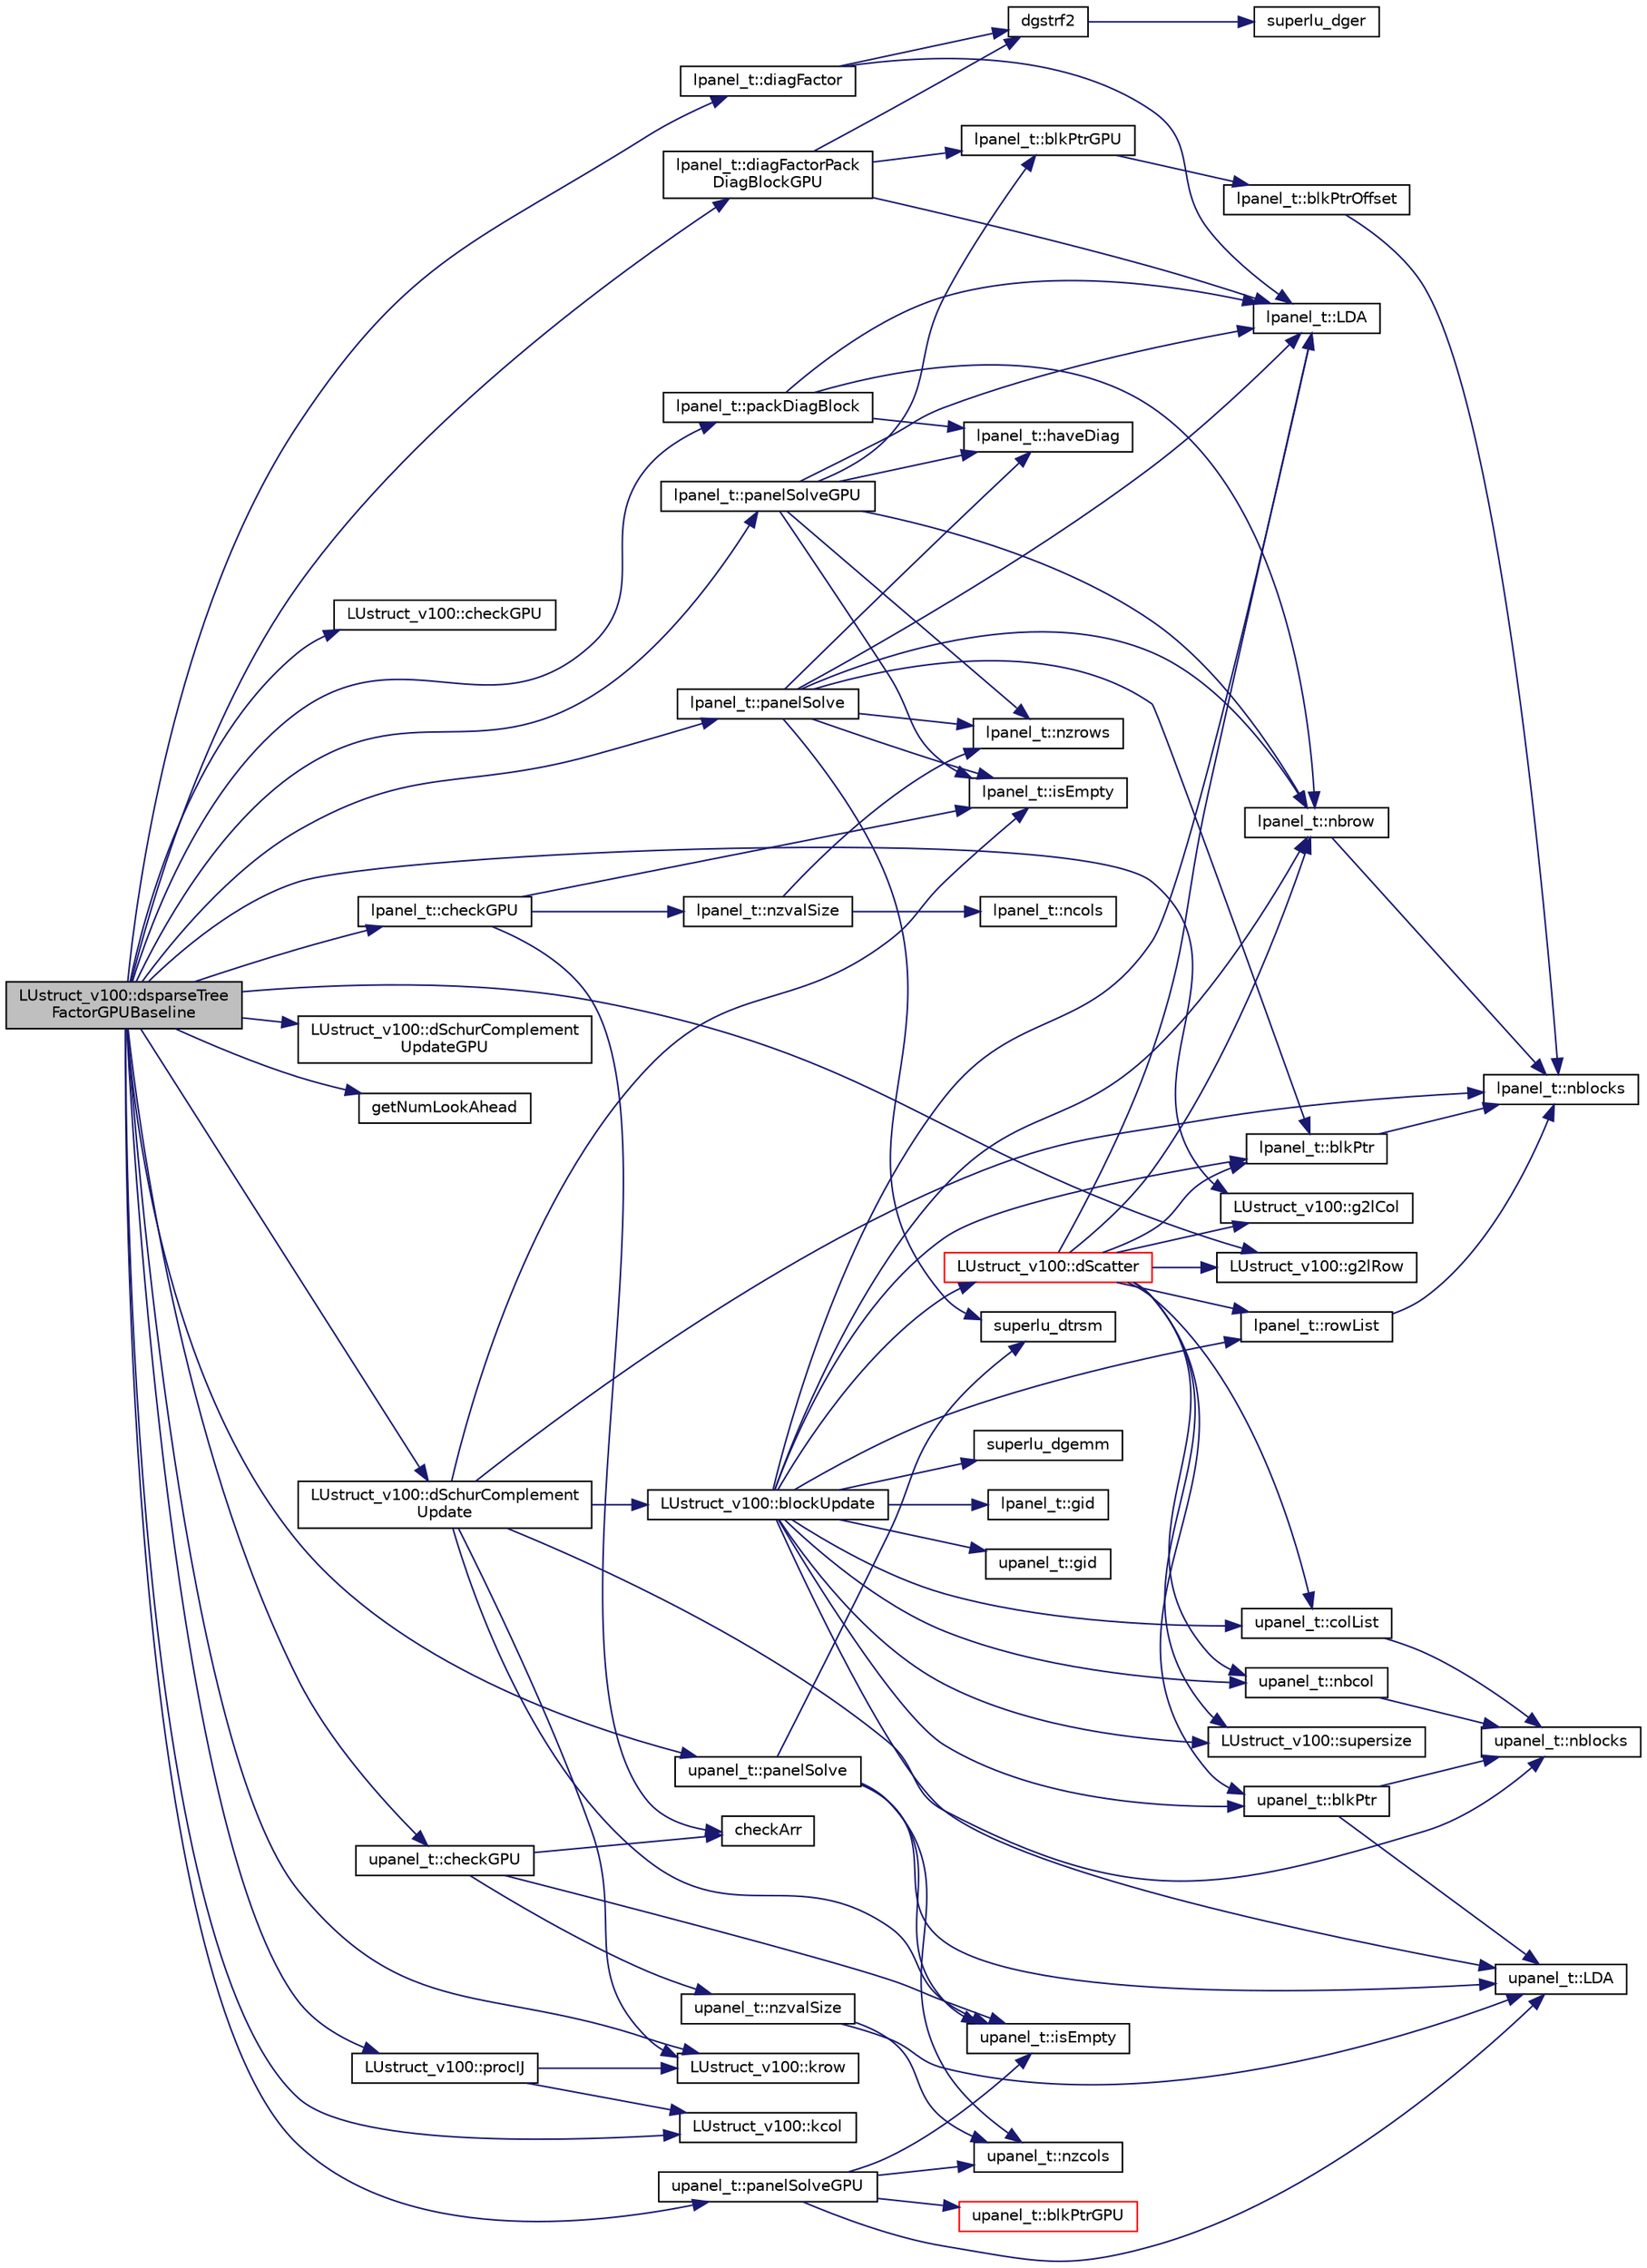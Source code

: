 digraph "LUstruct_v100::dsparseTreeFactorGPUBaseline"
{
 // LATEX_PDF_SIZE
  edge [fontname="Helvetica",fontsize="10",labelfontname="Helvetica",labelfontsize="10"];
  node [fontname="Helvetica",fontsize="10",shape=record];
  rankdir="LR";
  Node1 [label="LUstruct_v100::dsparseTree\lFactorGPUBaseline",height=0.2,width=0.4,color="black", fillcolor="grey75", style="filled", fontcolor="black",tooltip=" "];
  Node1 -> Node2 [color="midnightblue",fontsize="10",style="solid",fontname="Helvetica"];
  Node2 [label="lpanel_t::checkGPU",height=0.2,width=0.4,color="black", fillcolor="white", style="filled",URL="$classlpanel__t.html#aefbe7536456806a8b3d800d3252c1cd2",tooltip=" "];
  Node2 -> Node3 [color="midnightblue",fontsize="10",style="solid",fontname="Helvetica"];
  Node3 [label="checkArr",height=0.2,width=0.4,color="black", fillcolor="white", style="filled",URL="$lupanels__GPU_8cpp.html#a8e74237583d528283fa4e6b626989606",tooltip=" "];
  Node2 -> Node4 [color="midnightblue",fontsize="10",style="solid",fontname="Helvetica"];
  Node4 [label="lpanel_t::isEmpty",height=0.2,width=0.4,color="black", fillcolor="white", style="filled",URL="$classlpanel__t.html#a000347ece888010fe9d35bb947810232",tooltip=" "];
  Node2 -> Node5 [color="midnightblue",fontsize="10",style="solid",fontname="Helvetica"];
  Node5 [label="lpanel_t::nzvalSize",height=0.2,width=0.4,color="black", fillcolor="white", style="filled",URL="$classlpanel__t.html#a74419b30a61c8fc82eaa4f53698cb33e",tooltip=" "];
  Node5 -> Node6 [color="midnightblue",fontsize="10",style="solid",fontname="Helvetica"];
  Node6 [label="lpanel_t::ncols",height=0.2,width=0.4,color="black", fillcolor="white", style="filled",URL="$classlpanel__t.html#afc7ae5d0b962ddf7c71eb115684eb9f8",tooltip=" "];
  Node5 -> Node7 [color="midnightblue",fontsize="10",style="solid",fontname="Helvetica"];
  Node7 [label="lpanel_t::nzrows",height=0.2,width=0.4,color="black", fillcolor="white", style="filled",URL="$classlpanel__t.html#a585e8edcd485464252ee90e93c83eb07",tooltip=" "];
  Node1 -> Node8 [color="midnightblue",fontsize="10",style="solid",fontname="Helvetica"];
  Node8 [label="upanel_t::checkGPU",height=0.2,width=0.4,color="black", fillcolor="white", style="filled",URL="$classupanel__t.html#a60f0ea912f9cb71d774121bdc55a3381",tooltip=" "];
  Node8 -> Node3 [color="midnightblue",fontsize="10",style="solid",fontname="Helvetica"];
  Node8 -> Node9 [color="midnightblue",fontsize="10",style="solid",fontname="Helvetica"];
  Node9 [label="upanel_t::isEmpty",height=0.2,width=0.4,color="black", fillcolor="white", style="filled",URL="$classupanel__t.html#a80066874decec3ee7585ac9b58c18da1",tooltip=" "];
  Node8 -> Node10 [color="midnightblue",fontsize="10",style="solid",fontname="Helvetica"];
  Node10 [label="upanel_t::nzvalSize",height=0.2,width=0.4,color="black", fillcolor="white", style="filled",URL="$classupanel__t.html#a69b963eef2972bf417bbaceee35ce59f",tooltip=" "];
  Node10 -> Node11 [color="midnightblue",fontsize="10",style="solid",fontname="Helvetica"];
  Node11 [label="upanel_t::LDA",height=0.2,width=0.4,color="black", fillcolor="white", style="filled",URL="$classupanel__t.html#a059f730a6636e4042daf3f2e5a6b70d8",tooltip=" "];
  Node10 -> Node12 [color="midnightblue",fontsize="10",style="solid",fontname="Helvetica"];
  Node12 [label="upanel_t::nzcols",height=0.2,width=0.4,color="black", fillcolor="white", style="filled",URL="$classupanel__t.html#a76de7f7433a85878fcc7890a470f7aaf",tooltip=" "];
  Node1 -> Node13 [color="midnightblue",fontsize="10",style="solid",fontname="Helvetica"];
  Node13 [label="LUstruct_v100::checkGPU",height=0.2,width=0.4,color="black", fillcolor="white", style="filled",URL="$structLUstruct__v100.html#aa3cc802819d2f4ddc702b1fc3acb7a0c",tooltip=" "];
  Node1 -> Node14 [color="midnightblue",fontsize="10",style="solid",fontname="Helvetica"];
  Node14 [label="lpanel_t::diagFactor",height=0.2,width=0.4,color="black", fillcolor="white", style="filled",URL="$classlpanel__t.html#aeea23f966471ba19473870ebc739b9b5",tooltip=" "];
  Node14 -> Node15 [color="midnightblue",fontsize="10",style="solid",fontname="Helvetica"];
  Node15 [label="dgstrf2",height=0.2,width=0.4,color="black", fillcolor="white", style="filled",URL="$pdgstrf2_8c.html#a039aa2cb564718e68eb81de85d1f34eb",tooltip=" "];
  Node15 -> Node16 [color="midnightblue",fontsize="10",style="solid",fontname="Helvetica"];
  Node16 [label="superlu_dger",height=0.2,width=0.4,color="black", fillcolor="white", style="filled",URL="$superlu__ddefs_8h.html#a00063fde94ef6a539971971dc58eda05",tooltip=" "];
  Node14 -> Node17 [color="midnightblue",fontsize="10",style="solid",fontname="Helvetica"];
  Node17 [label="lpanel_t::LDA",height=0.2,width=0.4,color="black", fillcolor="white", style="filled",URL="$classlpanel__t.html#a1b72b77664c68fa09bafa58287794f03",tooltip=" "];
  Node1 -> Node18 [color="midnightblue",fontsize="10",style="solid",fontname="Helvetica"];
  Node18 [label="lpanel_t::diagFactorPack\lDiagBlockGPU",height=0.2,width=0.4,color="black", fillcolor="white", style="filled",URL="$classlpanel__t.html#a64016dee1f8cfb27b2bf09f3f1258d0c",tooltip=" "];
  Node18 -> Node19 [color="midnightblue",fontsize="10",style="solid",fontname="Helvetica"];
  Node19 [label="lpanel_t::blkPtrGPU",height=0.2,width=0.4,color="black", fillcolor="white", style="filled",URL="$classlpanel__t.html#ae82b5c028150b4d8b47aa08e88277a70",tooltip=" "];
  Node19 -> Node20 [color="midnightblue",fontsize="10",style="solid",fontname="Helvetica"];
  Node20 [label="lpanel_t::blkPtrOffset",height=0.2,width=0.4,color="black", fillcolor="white", style="filled",URL="$classlpanel__t.html#a42752914d366a7719d03c12946f9f621",tooltip=" "];
  Node20 -> Node21 [color="midnightblue",fontsize="10",style="solid",fontname="Helvetica"];
  Node21 [label="lpanel_t::nblocks",height=0.2,width=0.4,color="black", fillcolor="white", style="filled",URL="$classlpanel__t.html#a4ed76fddcdf91f607379e540f5bf472e",tooltip=" "];
  Node18 -> Node15 [color="midnightblue",fontsize="10",style="solid",fontname="Helvetica"];
  Node18 -> Node17 [color="midnightblue",fontsize="10",style="solid",fontname="Helvetica"];
  Node1 -> Node22 [color="midnightblue",fontsize="10",style="solid",fontname="Helvetica"];
  Node22 [label="LUstruct_v100::dSchurComplement\lUpdate",height=0.2,width=0.4,color="black", fillcolor="white", style="filled",URL="$structLUstruct__v100.html#af4dc0ffd2a5d48a8768e64bb9d696f63",tooltip=" "];
  Node22 -> Node23 [color="midnightblue",fontsize="10",style="solid",fontname="Helvetica"];
  Node23 [label="LUstruct_v100::blockUpdate",height=0.2,width=0.4,color="black", fillcolor="white", style="filled",URL="$structLUstruct__v100.html#a7abea9f9bf0cbd0f0f0cae3b884cfecb",tooltip=" "];
  Node23 -> Node24 [color="midnightblue",fontsize="10",style="solid",fontname="Helvetica"];
  Node24 [label="lpanel_t::blkPtr",height=0.2,width=0.4,color="black", fillcolor="white", style="filled",URL="$classlpanel__t.html#a8f15374f4da0d015ee3d0e2e8d8f1c8e",tooltip=" "];
  Node24 -> Node21 [color="midnightblue",fontsize="10",style="solid",fontname="Helvetica"];
  Node23 -> Node25 [color="midnightblue",fontsize="10",style="solid",fontname="Helvetica"];
  Node25 [label="upanel_t::blkPtr",height=0.2,width=0.4,color="black", fillcolor="white", style="filled",URL="$classupanel__t.html#ae38540c2094edfde81c572884917ab35",tooltip=" "];
  Node25 -> Node11 [color="midnightblue",fontsize="10",style="solid",fontname="Helvetica"];
  Node25 -> Node26 [color="midnightblue",fontsize="10",style="solid",fontname="Helvetica"];
  Node26 [label="upanel_t::nblocks",height=0.2,width=0.4,color="black", fillcolor="white", style="filled",URL="$classupanel__t.html#a4af07a416919f0fb377d99db018cd649",tooltip=" "];
  Node23 -> Node27 [color="midnightblue",fontsize="10",style="solid",fontname="Helvetica"];
  Node27 [label="upanel_t::colList",height=0.2,width=0.4,color="black", fillcolor="white", style="filled",URL="$classupanel__t.html#a35269da177d1920c77c1fd7b8c108a8a",tooltip=" "];
  Node27 -> Node26 [color="midnightblue",fontsize="10",style="solid",fontname="Helvetica"];
  Node23 -> Node28 [color="midnightblue",fontsize="10",style="solid",fontname="Helvetica"];
  Node28 [label="LUstruct_v100::dScatter",height=0.2,width=0.4,color="red", fillcolor="white", style="filled",URL="$structLUstruct__v100.html#afdca951433ef866b953f0df6f653e7f1",tooltip=" "];
  Node28 -> Node24 [color="midnightblue",fontsize="10",style="solid",fontname="Helvetica"];
  Node28 -> Node25 [color="midnightblue",fontsize="10",style="solid",fontname="Helvetica"];
  Node28 -> Node27 [color="midnightblue",fontsize="10",style="solid",fontname="Helvetica"];
  Node28 -> Node34 [color="midnightblue",fontsize="10",style="solid",fontname="Helvetica"];
  Node34 [label="LUstruct_v100::g2lCol",height=0.2,width=0.4,color="black", fillcolor="white", style="filled",URL="$structLUstruct__v100.html#a993d7187df11e447c03c37c98e0d5c96",tooltip=" "];
  Node28 -> Node35 [color="midnightblue",fontsize="10",style="solid",fontname="Helvetica"];
  Node35 [label="LUstruct_v100::g2lRow",height=0.2,width=0.4,color="black", fillcolor="white", style="filled",URL="$structLUstruct__v100.html#ae36c16c5462cfc1b5e1f321c329180d7",tooltip=" "];
  Node28 -> Node17 [color="midnightblue",fontsize="10",style="solid",fontname="Helvetica"];
  Node28 -> Node36 [color="midnightblue",fontsize="10",style="solid",fontname="Helvetica"];
  Node36 [label="upanel_t::nbcol",height=0.2,width=0.4,color="black", fillcolor="white", style="filled",URL="$classupanel__t.html#a16463cfd0266841a05f651231821f93b",tooltip=" "];
  Node36 -> Node26 [color="midnightblue",fontsize="10",style="solid",fontname="Helvetica"];
  Node28 -> Node37 [color="midnightblue",fontsize="10",style="solid",fontname="Helvetica"];
  Node37 [label="lpanel_t::nbrow",height=0.2,width=0.4,color="black", fillcolor="white", style="filled",URL="$classlpanel__t.html#a1e8a9a0d94a51dba54af448c3e858e03",tooltip=" "];
  Node37 -> Node21 [color="midnightblue",fontsize="10",style="solid",fontname="Helvetica"];
  Node28 -> Node38 [color="midnightblue",fontsize="10",style="solid",fontname="Helvetica"];
  Node38 [label="lpanel_t::rowList",height=0.2,width=0.4,color="black", fillcolor="white", style="filled",URL="$classlpanel__t.html#a2883d3d919d80cc2bf1a81baee0ab5c0",tooltip=" "];
  Node38 -> Node21 [color="midnightblue",fontsize="10",style="solid",fontname="Helvetica"];
  Node28 -> Node39 [color="midnightblue",fontsize="10",style="solid",fontname="Helvetica"];
  Node39 [label="LUstruct_v100::supersize",height=0.2,width=0.4,color="black", fillcolor="white", style="filled",URL="$structLUstruct__v100.html#a0636579295288ec8d6e45592fa185635",tooltip=" "];
  Node23 -> Node31 [color="midnightblue",fontsize="10",style="solid",fontname="Helvetica"];
  Node31 [label="lpanel_t::gid",height=0.2,width=0.4,color="black", fillcolor="white", style="filled",URL="$classlpanel__t.html#a146ee60d33b02a8469647e5a04d9f93c",tooltip=" "];
  Node23 -> Node33 [color="midnightblue",fontsize="10",style="solid",fontname="Helvetica"];
  Node33 [label="upanel_t::gid",height=0.2,width=0.4,color="black", fillcolor="white", style="filled",URL="$classupanel__t.html#a8232b45a6cce27d361c15fe08603ca8a",tooltip=" "];
  Node23 -> Node17 [color="midnightblue",fontsize="10",style="solid",fontname="Helvetica"];
  Node23 -> Node11 [color="midnightblue",fontsize="10",style="solid",fontname="Helvetica"];
  Node23 -> Node36 [color="midnightblue",fontsize="10",style="solid",fontname="Helvetica"];
  Node23 -> Node37 [color="midnightblue",fontsize="10",style="solid",fontname="Helvetica"];
  Node23 -> Node38 [color="midnightblue",fontsize="10",style="solid",fontname="Helvetica"];
  Node23 -> Node40 [color="midnightblue",fontsize="10",style="solid",fontname="Helvetica"];
  Node40 [label="superlu_dgemm",height=0.2,width=0.4,color="black", fillcolor="white", style="filled",URL="$superlu__ddefs_8h.html#aba1a87ca3f794ee87dfc792bedb1a7b3",tooltip=" "];
  Node23 -> Node39 [color="midnightblue",fontsize="10",style="solid",fontname="Helvetica"];
  Node22 -> Node4 [color="midnightblue",fontsize="10",style="solid",fontname="Helvetica"];
  Node22 -> Node9 [color="midnightblue",fontsize="10",style="solid",fontname="Helvetica"];
  Node22 -> Node41 [color="midnightblue",fontsize="10",style="solid",fontname="Helvetica"];
  Node41 [label="LUstruct_v100::krow",height=0.2,width=0.4,color="black", fillcolor="white", style="filled",URL="$structLUstruct__v100.html#a763e27474c3d9044b15e8768d99bcb34",tooltip=" "];
  Node22 -> Node21 [color="midnightblue",fontsize="10",style="solid",fontname="Helvetica"];
  Node22 -> Node26 [color="midnightblue",fontsize="10",style="solid",fontname="Helvetica"];
  Node1 -> Node42 [color="midnightblue",fontsize="10",style="solid",fontname="Helvetica"];
  Node42 [label="LUstruct_v100::dSchurComplement\lUpdateGPU",height=0.2,width=0.4,color="black", fillcolor="white", style="filled",URL="$structLUstruct__v100.html#ac1ef51b9a51b7c92b5ed823c52924d67",tooltip=" "];
  Node1 -> Node34 [color="midnightblue",fontsize="10",style="solid",fontname="Helvetica"];
  Node1 -> Node35 [color="midnightblue",fontsize="10",style="solid",fontname="Helvetica"];
  Node1 -> Node43 [color="midnightblue",fontsize="10",style="solid",fontname="Helvetica"];
  Node43 [label="getNumLookAhead",height=0.2,width=0.4,color="black", fillcolor="white", style="filled",URL="$superlu__defs_8h.html#a7c7c25ad328cac2249ec07b230eb5529",tooltip=" "];
  Node1 -> Node44 [color="midnightblue",fontsize="10",style="solid",fontname="Helvetica"];
  Node44 [label="LUstruct_v100::kcol",height=0.2,width=0.4,color="black", fillcolor="white", style="filled",URL="$structLUstruct__v100.html#a27d7dd330db644cbbf62b0cf6cddc3e6",tooltip=" "];
  Node1 -> Node41 [color="midnightblue",fontsize="10",style="solid",fontname="Helvetica"];
  Node1 -> Node45 [color="midnightblue",fontsize="10",style="solid",fontname="Helvetica"];
  Node45 [label="lpanel_t::packDiagBlock",height=0.2,width=0.4,color="black", fillcolor="white", style="filled",URL="$classlpanel__t.html#a8d68a01543c8c5d5b23bb184fec8b409",tooltip=" "];
  Node45 -> Node46 [color="midnightblue",fontsize="10",style="solid",fontname="Helvetica"];
  Node46 [label="lpanel_t::haveDiag",height=0.2,width=0.4,color="black", fillcolor="white", style="filled",URL="$classlpanel__t.html#a52411eac7183e15c3af876d0e02c04c5",tooltip=" "];
  Node45 -> Node17 [color="midnightblue",fontsize="10",style="solid",fontname="Helvetica"];
  Node45 -> Node37 [color="midnightblue",fontsize="10",style="solid",fontname="Helvetica"];
  Node1 -> Node47 [color="midnightblue",fontsize="10",style="solid",fontname="Helvetica"];
  Node47 [label="lpanel_t::panelSolve",height=0.2,width=0.4,color="black", fillcolor="white", style="filled",URL="$classlpanel__t.html#a60acfeda21c23692999067daaac3d835",tooltip=" "];
  Node47 -> Node24 [color="midnightblue",fontsize="10",style="solid",fontname="Helvetica"];
  Node47 -> Node46 [color="midnightblue",fontsize="10",style="solid",fontname="Helvetica"];
  Node47 -> Node4 [color="midnightblue",fontsize="10",style="solid",fontname="Helvetica"];
  Node47 -> Node17 [color="midnightblue",fontsize="10",style="solid",fontname="Helvetica"];
  Node47 -> Node37 [color="midnightblue",fontsize="10",style="solid",fontname="Helvetica"];
  Node47 -> Node7 [color="midnightblue",fontsize="10",style="solid",fontname="Helvetica"];
  Node47 -> Node48 [color="midnightblue",fontsize="10",style="solid",fontname="Helvetica"];
  Node48 [label="superlu_dtrsm",height=0.2,width=0.4,color="black", fillcolor="white", style="filled",URL="$superlu__ddefs_8h.html#aaaf4223beeafb672bfa3cfdc571bf86b",tooltip=" "];
  Node1 -> Node49 [color="midnightblue",fontsize="10",style="solid",fontname="Helvetica"];
  Node49 [label="upanel_t::panelSolve",height=0.2,width=0.4,color="black", fillcolor="white", style="filled",URL="$classupanel__t.html#acbd266a7c26fa4111b8fbc1433f907a6",tooltip=" "];
  Node49 -> Node9 [color="midnightblue",fontsize="10",style="solid",fontname="Helvetica"];
  Node49 -> Node11 [color="midnightblue",fontsize="10",style="solid",fontname="Helvetica"];
  Node49 -> Node12 [color="midnightblue",fontsize="10",style="solid",fontname="Helvetica"];
  Node49 -> Node48 [color="midnightblue",fontsize="10",style="solid",fontname="Helvetica"];
  Node1 -> Node50 [color="midnightblue",fontsize="10",style="solid",fontname="Helvetica"];
  Node50 [label="lpanel_t::panelSolveGPU",height=0.2,width=0.4,color="black", fillcolor="white", style="filled",URL="$classlpanel__t.html#a414dae4bb872425289261ac2f819e2d8",tooltip=" "];
  Node50 -> Node19 [color="midnightblue",fontsize="10",style="solid",fontname="Helvetica"];
  Node50 -> Node46 [color="midnightblue",fontsize="10",style="solid",fontname="Helvetica"];
  Node50 -> Node4 [color="midnightblue",fontsize="10",style="solid",fontname="Helvetica"];
  Node50 -> Node17 [color="midnightblue",fontsize="10",style="solid",fontname="Helvetica"];
  Node50 -> Node37 [color="midnightblue",fontsize="10",style="solid",fontname="Helvetica"];
  Node50 -> Node7 [color="midnightblue",fontsize="10",style="solid",fontname="Helvetica"];
  Node1 -> Node51 [color="midnightblue",fontsize="10",style="solid",fontname="Helvetica"];
  Node51 [label="upanel_t::panelSolveGPU",height=0.2,width=0.4,color="black", fillcolor="white", style="filled",URL="$classupanel__t.html#ae8cb42d34e29cd6c039eb45127d72360",tooltip=" "];
  Node51 -> Node52 [color="midnightblue",fontsize="10",style="solid",fontname="Helvetica"];
  Node52 [label="upanel_t::blkPtrGPU",height=0.2,width=0.4,color="red", fillcolor="white", style="filled",URL="$classupanel__t.html#a2201d69499280bd3bd6e9461c0450e43",tooltip=" "];
  Node51 -> Node9 [color="midnightblue",fontsize="10",style="solid",fontname="Helvetica"];
  Node51 -> Node11 [color="midnightblue",fontsize="10",style="solid",fontname="Helvetica"];
  Node51 -> Node12 [color="midnightblue",fontsize="10",style="solid",fontname="Helvetica"];
  Node1 -> Node54 [color="midnightblue",fontsize="10",style="solid",fontname="Helvetica"];
  Node54 [label="LUstruct_v100::procIJ",height=0.2,width=0.4,color="black", fillcolor="white", style="filled",URL="$structLUstruct__v100.html#a817566794b214b05fc4b77a14836645b",tooltip=" "];
  Node54 -> Node44 [color="midnightblue",fontsize="10",style="solid",fontname="Helvetica"];
  Node54 -> Node41 [color="midnightblue",fontsize="10",style="solid",fontname="Helvetica"];
}
